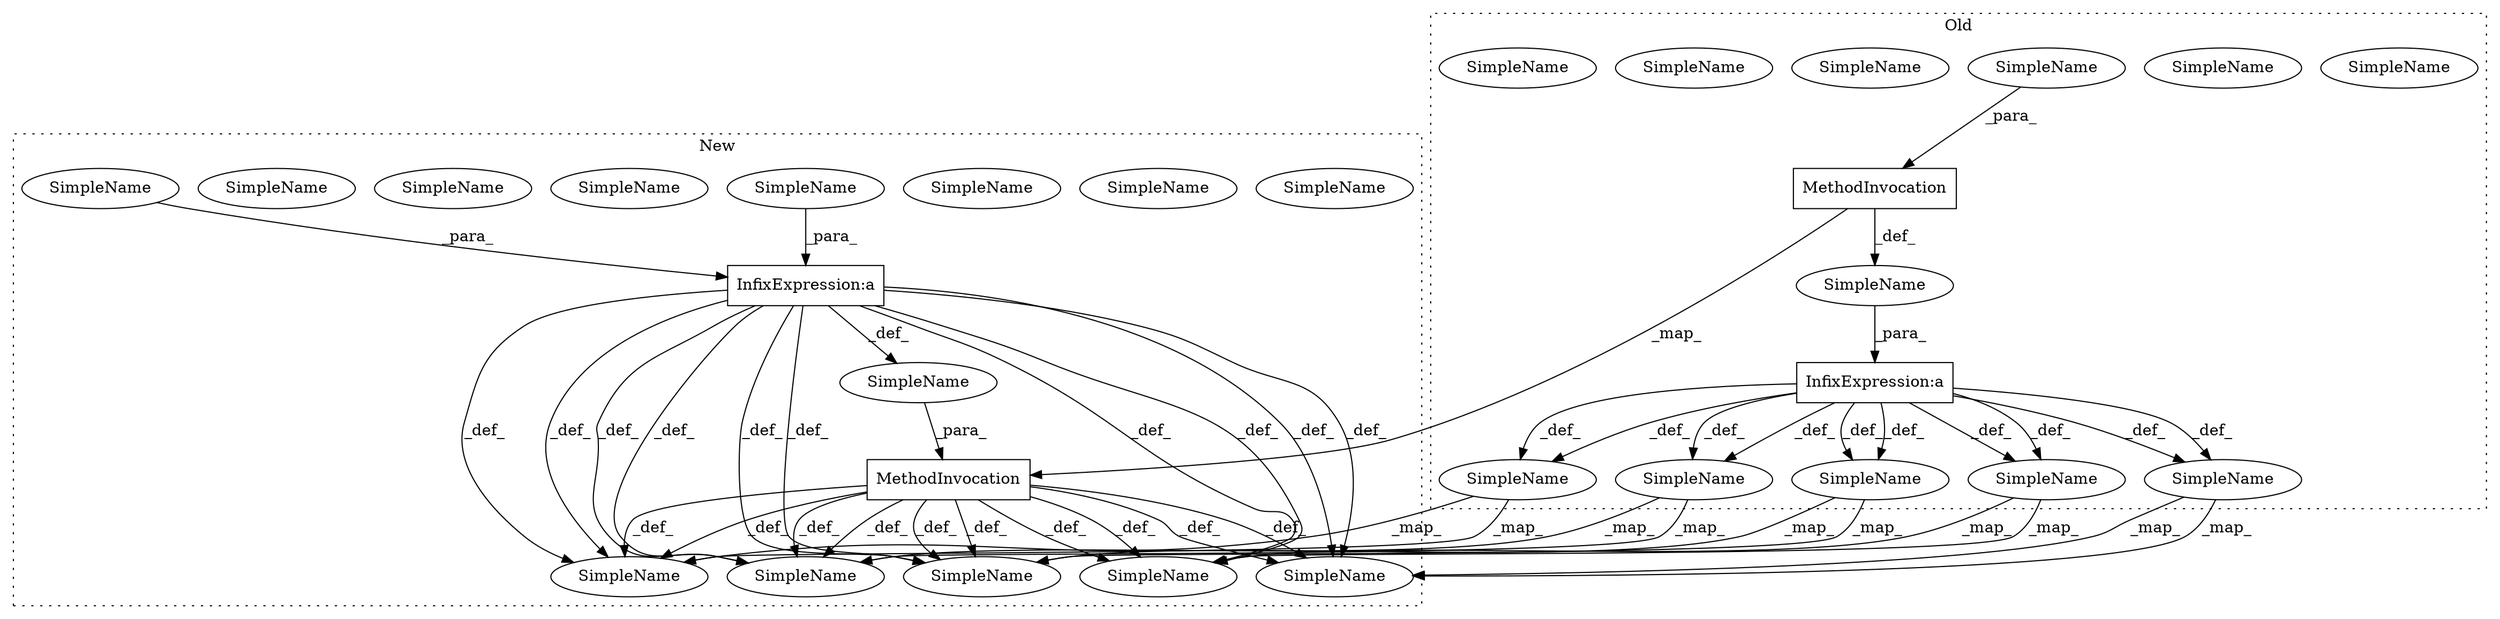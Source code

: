 digraph G {
subgraph cluster0 {
1 [label="MethodInvocation" a="32" s="3446,3462" l="4,1" shape="box"];
5 [label="SimpleName" a="42" s="3978" l="8" shape="ellipse"];
6 [label="SimpleName" a="42" s="3673" l="1" shape="ellipse"];
9 [label="SimpleName" a="42" s="" l="" shape="ellipse"];
12 [label="SimpleName" a="42" s="3673" l="1" shape="ellipse"];
13 [label="SimpleName" a="42" s="3900" l="7" shape="ellipse"];
14 [label="SimpleName" a="42" s="" l="" shape="ellipse"];
16 [label="SimpleName" a="42" s="3778" l="2" shape="ellipse"];
17 [label="SimpleName" a="42" s="3978" l="8" shape="ellipse"];
23 [label="SimpleName" a="42" s="3900" l="7" shape="ellipse"];
24 [label="SimpleName" a="42" s="3555" l="1" shape="ellipse"];
25 [label="SimpleName" a="42" s="3555" l="1" shape="ellipse"];
26 [label="SimpleName" a="42" s="3778" l="2" shape="ellipse"];
30 [label="InfixExpression:a" a="27" s="3463" l="3" shape="box"];
label = "Old";
style="dotted";
}
subgraph cluster1 {
2 [label="MethodInvocation" a="32" s="3542,3558" l="4,1" shape="box"];
3 [label="SimpleName" a="42" s="3636" l="1" shape="ellipse"];
4 [label="SimpleName" a="42" s="3636" l="1" shape="ellipse"];
7 [label="SimpleName" a="42" s="3859" l="2" shape="ellipse"];
8 [label="SimpleName" a="42" s="" l="" shape="ellipse"];
10 [label="SimpleName" a="42" s="4059" l="8" shape="ellipse"];
11 [label="SimpleName" a="42" s="" l="" shape="ellipse"];
15 [label="SimpleName" a="42" s="3754" l="1" shape="ellipse"];
18 [label="SimpleName" a="42" s="4059" l="8" shape="ellipse"];
19 [label="SimpleName" a="42" s="3859" l="2" shape="ellipse"];
20 [label="SimpleName" a="42" s="3754" l="1" shape="ellipse"];
21 [label="SimpleName" a="42" s="3366" l="3" shape="ellipse"];
22 [label="SimpleName" a="42" s="3981" l="7" shape="ellipse"];
27 [label="SimpleName" a="42" s="3981" l="7" shape="ellipse"];
28 [label="SimpleName" a="42" s="3366" l="3" shape="ellipse"];
29 [label="InfixExpression:a" a="27" s="3363" l="3" shape="box"];
label = "New";
style="dotted";
}
1 -> 9 [label="_def_"];
1 -> 2 [label="_map_"];
2 -> 27 [label="_def_"];
2 -> 4 [label="_def_"];
2 -> 4 [label="_def_"];
2 -> 20 [label="_def_"];
2 -> 20 [label="_def_"];
2 -> 18 [label="_def_"];
2 -> 18 [label="_def_"];
2 -> 19 [label="_def_"];
2 -> 27 [label="_def_"];
2 -> 19 [label="_def_"];
5 -> 18 [label="_map_"];
5 -> 18 [label="_map_"];
6 -> 20 [label="_map_"];
6 -> 20 [label="_map_"];
8 -> 2 [label="_para_"];
9 -> 30 [label="_para_"];
11 -> 29 [label="_para_"];
14 -> 1 [label="_para_"];
23 -> 27 [label="_map_"];
23 -> 27 [label="_map_"];
24 -> 4 [label="_map_"];
24 -> 4 [label="_map_"];
26 -> 19 [label="_map_"];
26 -> 19 [label="_map_"];
28 -> 29 [label="_para_"];
29 -> 20 [label="_def_"];
29 -> 20 [label="_def_"];
29 -> 8 [label="_def_"];
29 -> 19 [label="_def_"];
29 -> 4 [label="_def_"];
29 -> 19 [label="_def_"];
29 -> 4 [label="_def_"];
29 -> 27 [label="_def_"];
29 -> 27 [label="_def_"];
29 -> 18 [label="_def_"];
29 -> 18 [label="_def_"];
30 -> 23 [label="_def_"];
30 -> 24 [label="_def_"];
30 -> 6 [label="_def_"];
30 -> 5 [label="_def_"];
30 -> 23 [label="_def_"];
30 -> 24 [label="_def_"];
30 -> 5 [label="_def_"];
30 -> 26 [label="_def_"];
30 -> 26 [label="_def_"];
30 -> 6 [label="_def_"];
}